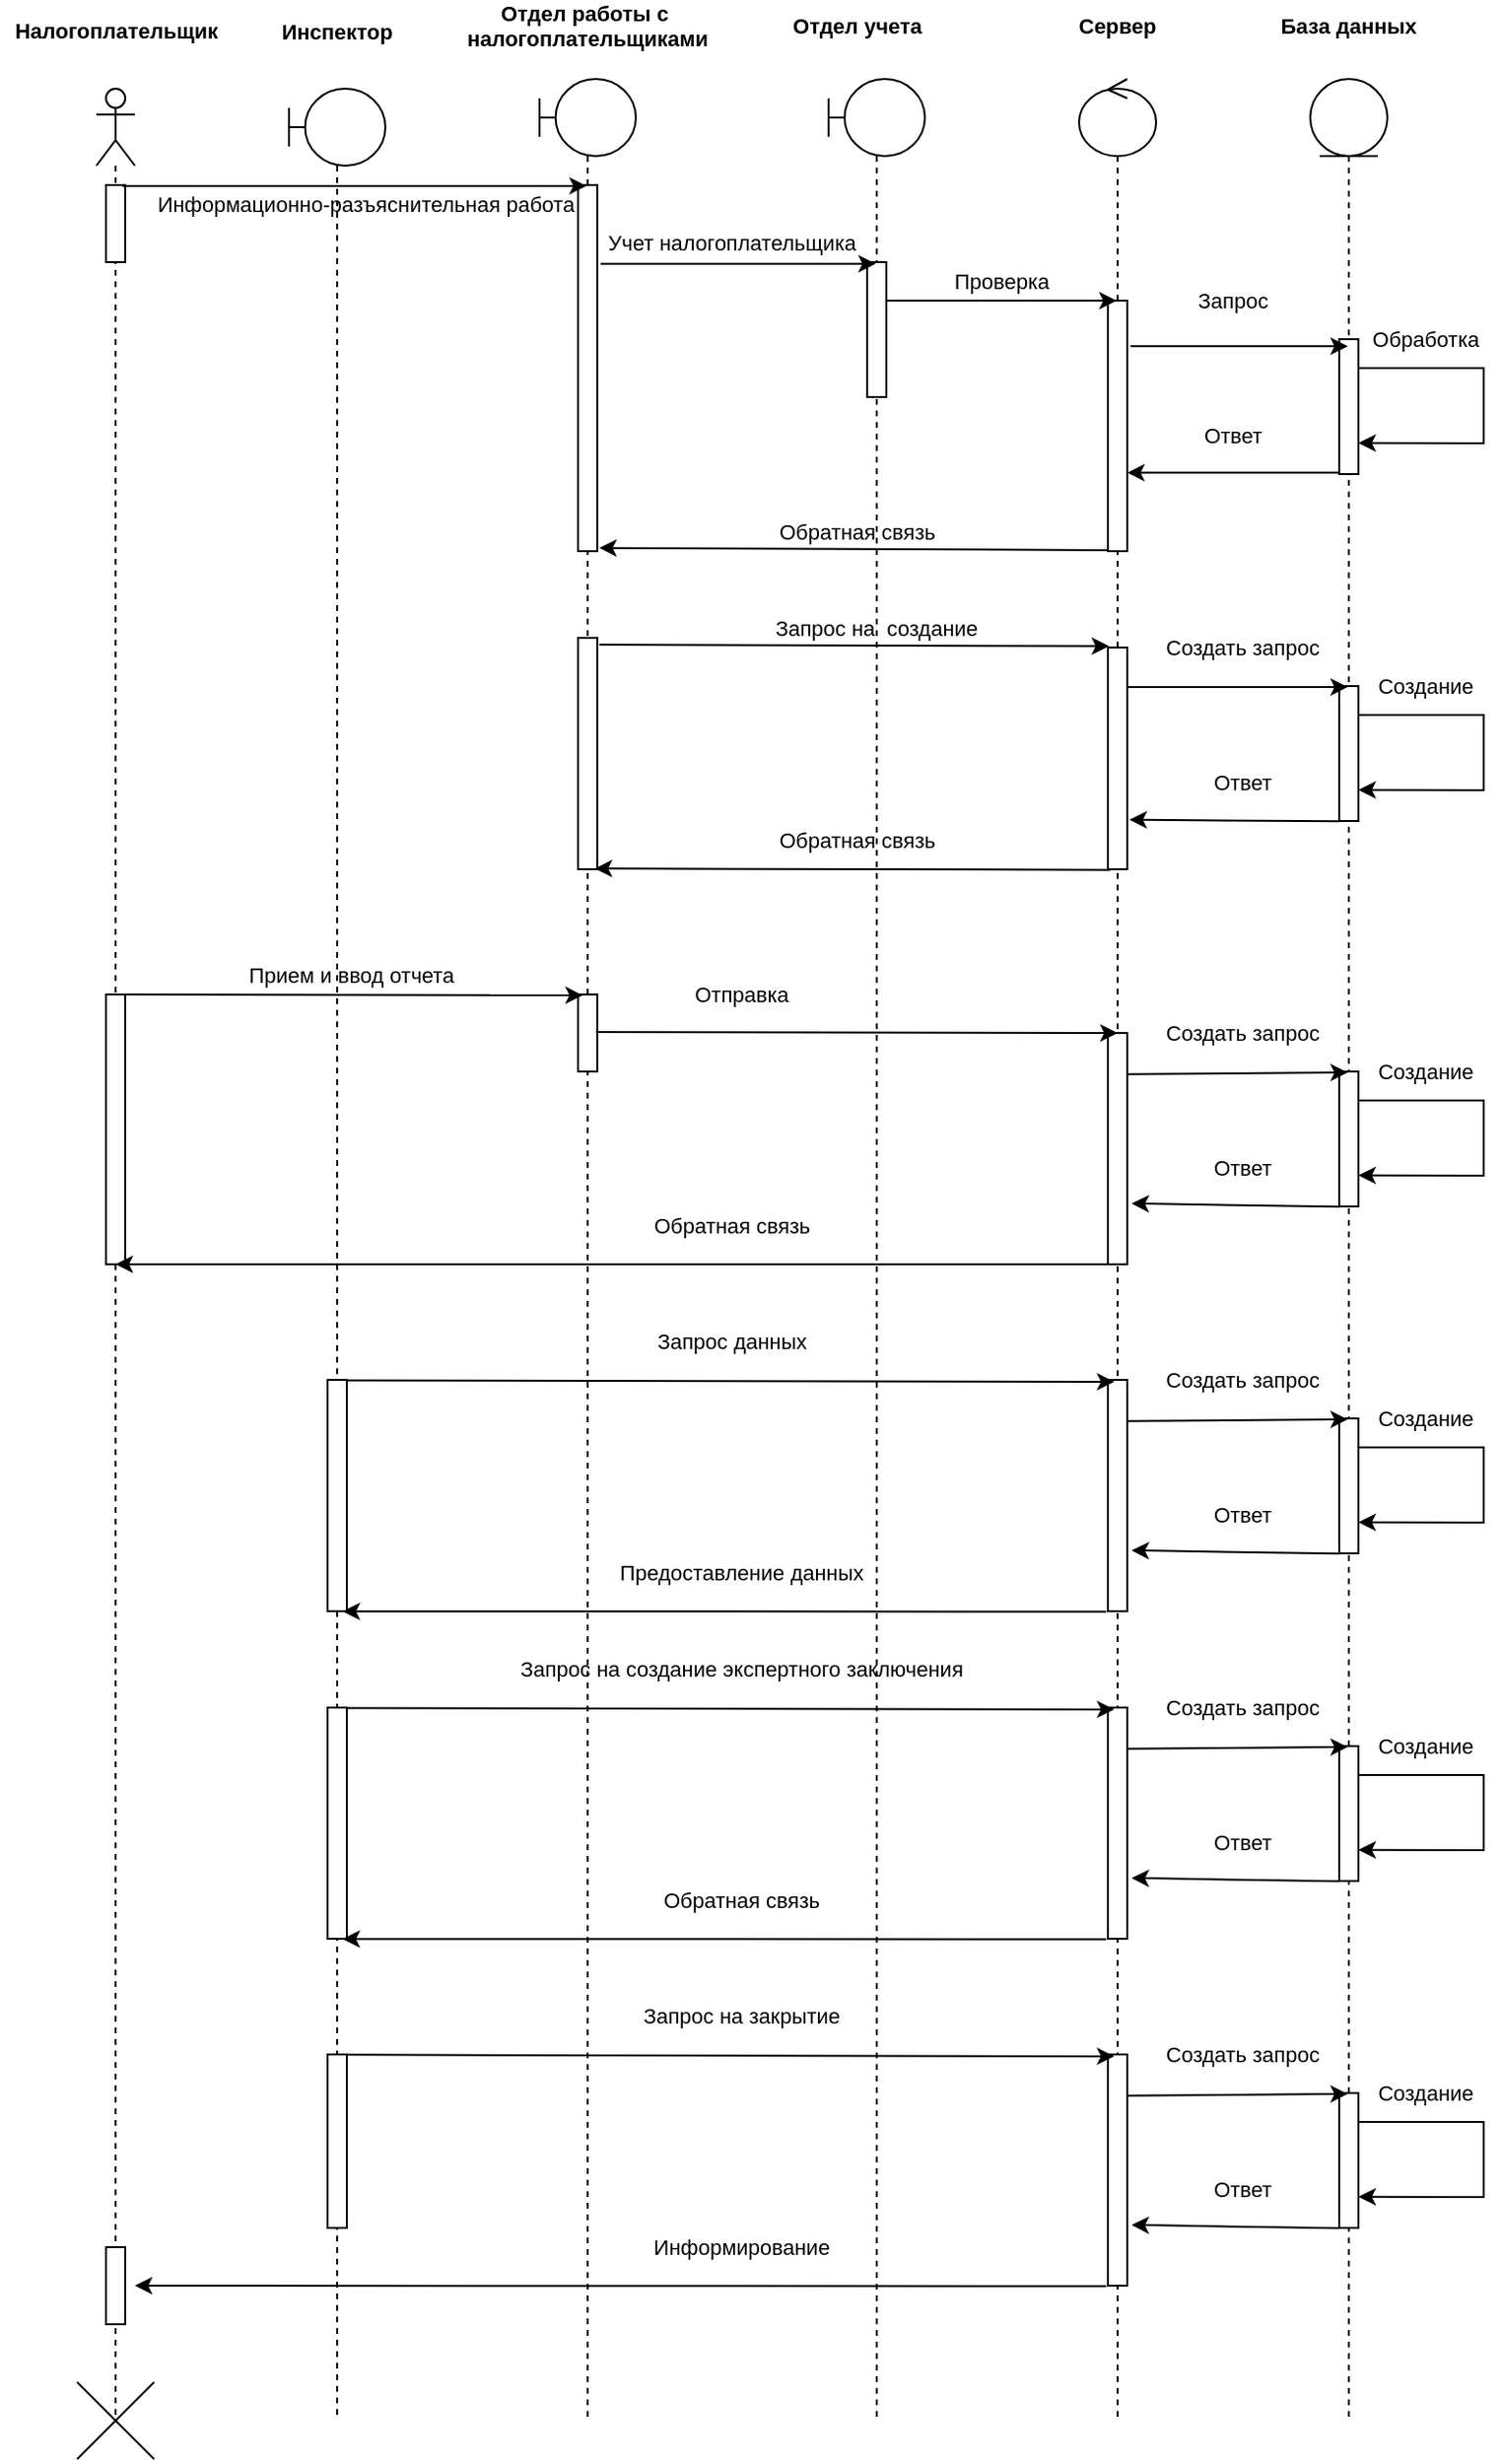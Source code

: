 <mxfile version="14.7.3" type="device"><diagram id="szcy3nR5uqCB43G-WDai" name="Page-1"><mxGraphModel dx="1422" dy="762" grid="1" gridSize="10" guides="1" tooltips="1" connect="1" arrows="1" fold="1" page="1" pageScale="1" pageWidth="827" pageHeight="1169" math="0" shadow="0"><root><mxCell id="0"/><mxCell id="1" parent="0"/><mxCell id="ODFokgujU97kJLerkF3D-6" value="" style="shape=umlLifeline;participant=umlActor;perimeter=lifelinePerimeter;whiteSpace=wrap;html=1;container=1;collapsible=0;recursiveResize=0;verticalAlign=top;spacingTop=36;outlineConnect=0;" vertex="1" parent="1"><mxGeometry x="70" y="70" width="20" height="1210" as="geometry"/></mxCell><mxCell id="ODFokgujU97kJLerkF3D-10" value="" style="shape=umlLifeline;participant=umlBoundary;perimeter=lifelinePerimeter;whiteSpace=wrap;html=1;container=1;collapsible=0;recursiveResize=0;verticalAlign=top;spacingTop=36;outlineConnect=0;" vertex="1" parent="1"><mxGeometry x="170" y="70" width="50" height="1210" as="geometry"/></mxCell><mxCell id="ODFokgujU97kJLerkF3D-11" value="" style="shape=umlLifeline;participant=umlBoundary;perimeter=lifelinePerimeter;whiteSpace=wrap;html=1;container=1;collapsible=0;recursiveResize=0;verticalAlign=top;spacingTop=36;outlineConnect=0;" vertex="1" parent="1"><mxGeometry x="300" y="65" width="50" height="1215" as="geometry"/></mxCell><mxCell id="ODFokgujU97kJLerkF3D-51" value="" style="html=1;points=[];perimeter=orthogonalPerimeter;fontSize=11;" vertex="1" parent="ODFokgujU97kJLerkF3D-11"><mxGeometry x="20" y="290" width="10" height="120" as="geometry"/></mxCell><mxCell id="ODFokgujU97kJLerkF3D-12" value="" style="shape=umlLifeline;participant=umlBoundary;perimeter=lifelinePerimeter;whiteSpace=wrap;html=1;container=1;collapsible=0;recursiveResize=0;verticalAlign=top;spacingTop=36;outlineConnect=0;" vertex="1" parent="1"><mxGeometry x="450" y="65" width="50" height="1215" as="geometry"/></mxCell><mxCell id="ODFokgujU97kJLerkF3D-13" value="" style="shape=umlLifeline;participant=umlControl;perimeter=lifelinePerimeter;whiteSpace=wrap;html=1;container=1;collapsible=0;recursiveResize=0;verticalAlign=top;spacingTop=36;outlineConnect=0;" vertex="1" parent="1"><mxGeometry x="580" y="65" width="40" height="1215" as="geometry"/></mxCell><mxCell id="ODFokgujU97kJLerkF3D-52" value="" style="html=1;points=[];perimeter=orthogonalPerimeter;fontSize=11;" vertex="1" parent="ODFokgujU97kJLerkF3D-13"><mxGeometry x="15" y="295" width="10" height="115" as="geometry"/></mxCell><mxCell id="ODFokgujU97kJLerkF3D-14" value="" style="shape=umlLifeline;participant=umlEntity;perimeter=lifelinePerimeter;whiteSpace=wrap;html=1;container=1;collapsible=0;recursiveResize=0;verticalAlign=top;spacingTop=36;outlineConnect=0;" vertex="1" parent="1"><mxGeometry x="700" y="65" width="40" height="1215" as="geometry"/></mxCell><mxCell id="ODFokgujU97kJLerkF3D-16" value="&lt;span style=&quot;font-weight: 700&quot;&gt;Налогоплательщик&lt;/span&gt;" style="text;html=1;align=center;verticalAlign=middle;resizable=0;points=[];autosize=1;strokeColor=none;fontSize=11;" vertex="1" parent="1"><mxGeometry x="20" y="30" width="120" height="20" as="geometry"/></mxCell><mxCell id="ODFokgujU97kJLerkF3D-17" value="Инспектор" style="text;align=center;fontStyle=1;verticalAlign=middle;spacingLeft=3;spacingRight=3;strokeColor=none;rotatable=0;points=[[0,0.5],[1,0.5]];portConstraint=eastwest;fontSize=11;" vertex="1" parent="1"><mxGeometry x="155" y="27" width="80" height="26" as="geometry"/></mxCell><mxCell id="ODFokgujU97kJLerkF3D-18" value="Отдел работы с &#10;налогоплательщиками" style="text;align=center;fontStyle=1;verticalAlign=middle;spacingLeft=3;spacingRight=3;strokeColor=none;rotatable=0;points=[[0,0.5],[1,0.5]];portConstraint=eastwest;fontSize=11;" vertex="1" parent="1"><mxGeometry x="285" y="24" width="80" height="26" as="geometry"/></mxCell><mxCell id="ODFokgujU97kJLerkF3D-19" value="Отдел учета" style="text;align=center;fontStyle=1;verticalAlign=middle;spacingLeft=3;spacingRight=3;strokeColor=none;rotatable=0;points=[[0,0.5],[1,0.5]];portConstraint=eastwest;fontSize=11;" vertex="1" parent="1"><mxGeometry x="425" y="24" width="80" height="26" as="geometry"/></mxCell><mxCell id="ODFokgujU97kJLerkF3D-20" value="Сервер" style="text;align=center;fontStyle=1;verticalAlign=middle;spacingLeft=3;spacingRight=3;strokeColor=none;rotatable=0;points=[[0,0.5],[1,0.5]];portConstraint=eastwest;fontSize=11;" vertex="1" parent="1"><mxGeometry x="560" y="24" width="80" height="26" as="geometry"/></mxCell><mxCell id="ODFokgujU97kJLerkF3D-21" value="База данных" style="text;align=center;fontStyle=1;verticalAlign=middle;spacingLeft=3;spacingRight=3;strokeColor=none;rotatable=0;points=[[0,0.5],[1,0.5]];portConstraint=eastwest;fontSize=11;" vertex="1" parent="1"><mxGeometry x="680" y="24" width="80" height="26" as="geometry"/></mxCell><mxCell id="ODFokgujU97kJLerkF3D-23" value="" style="html=1;points=[];perimeter=orthogonalPerimeter;fontSize=11;" vertex="1" parent="1"><mxGeometry x="75" y="120" width="10" height="40" as="geometry"/></mxCell><mxCell id="ODFokgujU97kJLerkF3D-24" value="" style="html=1;points=[];perimeter=orthogonalPerimeter;fontSize=11;" vertex="1" parent="1"><mxGeometry x="320" y="120" width="10" height="190" as="geometry"/></mxCell><mxCell id="ODFokgujU97kJLerkF3D-27" value="" style="endArrow=classic;html=1;fontSize=11;exitX=0.857;exitY=0.011;exitDx=0;exitDy=0;exitPerimeter=0;" edge="1" parent="1" source="ODFokgujU97kJLerkF3D-23" target="ODFokgujU97kJLerkF3D-11"><mxGeometry width="50" height="50" relative="1" as="geometry"><mxPoint x="310" y="280" as="sourcePoint"/><mxPoint x="360" y="230" as="targetPoint"/></mxGeometry></mxCell><mxCell id="ODFokgujU97kJLerkF3D-28" value="Информационно-разъяснительная работа" style="text;html=1;strokeColor=none;fillColor=none;align=center;verticalAlign=middle;whiteSpace=wrap;rounded=0;fontSize=11;" vertex="1" parent="1"><mxGeometry x="40" y="120" width="340" height="20" as="geometry"/></mxCell><mxCell id="ODFokgujU97kJLerkF3D-29" value="" style="html=1;points=[];perimeter=orthogonalPerimeter;fontSize=11;" vertex="1" parent="1"><mxGeometry x="470" y="160" width="10" height="70" as="geometry"/></mxCell><mxCell id="ODFokgujU97kJLerkF3D-30" value="" style="html=1;points=[];perimeter=orthogonalPerimeter;fontSize=11;" vertex="1" parent="1"><mxGeometry x="595" y="180" width="10" height="130" as="geometry"/></mxCell><mxCell id="ODFokgujU97kJLerkF3D-31" value="" style="html=1;points=[];perimeter=orthogonalPerimeter;fontSize=11;" vertex="1" parent="1"><mxGeometry x="715" y="200" width="10" height="70" as="geometry"/></mxCell><mxCell id="ODFokgujU97kJLerkF3D-33" value="" style="endArrow=classic;html=1;fontSize=11;exitX=1.167;exitY=0.215;exitDx=0;exitDy=0;exitPerimeter=0;" edge="1" parent="1" source="ODFokgujU97kJLerkF3D-24" target="ODFokgujU97kJLerkF3D-12"><mxGeometry width="50" height="50" relative="1" as="geometry"><mxPoint x="350" y="270" as="sourcePoint"/><mxPoint x="400" y="220" as="targetPoint"/></mxGeometry></mxCell><mxCell id="ODFokgujU97kJLerkF3D-36" value="Учет налогоплательщика" style="text;html=1;strokeColor=none;fillColor=none;align=center;verticalAlign=middle;whiteSpace=wrap;rounded=0;fontSize=11;" vertex="1" parent="1"><mxGeometry x="330" y="140" width="140" height="20" as="geometry"/></mxCell><mxCell id="ODFokgujU97kJLerkF3D-39" value="" style="endArrow=classic;html=1;fontSize=11;" edge="1" parent="1" target="ODFokgujU97kJLerkF3D-13"><mxGeometry width="50" height="50" relative="1" as="geometry"><mxPoint x="480" y="180" as="sourcePoint"/><mxPoint x="420" y="190" as="targetPoint"/><Array as="points"><mxPoint x="480" y="180"/><mxPoint x="520" y="180"/></Array></mxGeometry></mxCell><mxCell id="ODFokgujU97kJLerkF3D-40" value="Проверка" style="text;html=1;strokeColor=none;fillColor=none;align=center;verticalAlign=middle;whiteSpace=wrap;rounded=0;fontSize=11;" vertex="1" parent="1"><mxGeometry x="520" y="160" width="40" height="20" as="geometry"/></mxCell><mxCell id="ODFokgujU97kJLerkF3D-41" value="" style="endArrow=classic;html=1;fontSize=11;exitX=1.167;exitY=0.182;exitDx=0;exitDy=0;exitPerimeter=0;" edge="1" parent="1" source="ODFokgujU97kJLerkF3D-30" target="ODFokgujU97kJLerkF3D-14"><mxGeometry width="50" height="50" relative="1" as="geometry"><mxPoint x="460" y="240" as="sourcePoint"/><mxPoint x="510" y="190" as="targetPoint"/></mxGeometry></mxCell><mxCell id="ODFokgujU97kJLerkF3D-42" value="Запрос" style="text;html=1;strokeColor=none;fillColor=none;align=center;verticalAlign=middle;whiteSpace=wrap;rounded=0;fontSize=11;" vertex="1" parent="1"><mxGeometry x="640" y="170" width="40" height="20" as="geometry"/></mxCell><mxCell id="ODFokgujU97kJLerkF3D-44" value="" style="endArrow=classic;html=1;fontSize=11;exitX=0.96;exitY=0.214;exitDx=0;exitDy=0;exitPerimeter=0;entryX=1;entryY=0.769;entryDx=0;entryDy=0;entryPerimeter=0;rounded=0;" edge="1" parent="1" source="ODFokgujU97kJLerkF3D-31" target="ODFokgujU97kJLerkF3D-31"><mxGeometry width="50" height="50" relative="1" as="geometry"><mxPoint x="729.17" y="214.14" as="sourcePoint"/><mxPoint x="760" y="240" as="targetPoint"/><Array as="points"><mxPoint x="790" y="215"/><mxPoint x="790" y="254"/></Array></mxGeometry></mxCell><mxCell id="ODFokgujU97kJLerkF3D-45" value="Обработка" style="text;html=1;strokeColor=none;fillColor=none;align=center;verticalAlign=middle;whiteSpace=wrap;rounded=0;fontSize=11;" vertex="1" parent="1"><mxGeometry x="740" y="190" width="40" height="20" as="geometry"/></mxCell><mxCell id="ODFokgujU97kJLerkF3D-46" value="" style="endArrow=classic;html=1;fontSize=11;exitX=-0.019;exitY=0.99;exitDx=0;exitDy=0;exitPerimeter=0;" edge="1" parent="1" source="ODFokgujU97kJLerkF3D-31" target="ODFokgujU97kJLerkF3D-30"><mxGeometry width="50" height="50" relative="1" as="geometry"><mxPoint x="530" y="240" as="sourcePoint"/><mxPoint x="580" y="190" as="targetPoint"/></mxGeometry></mxCell><mxCell id="ODFokgujU97kJLerkF3D-47" value="Ответ" style="text;html=1;strokeColor=none;fillColor=none;align=center;verticalAlign=middle;whiteSpace=wrap;rounded=0;fontSize=11;" vertex="1" parent="1"><mxGeometry x="640" y="240" width="40" height="20" as="geometry"/></mxCell><mxCell id="ODFokgujU97kJLerkF3D-49" value="" style="endArrow=classic;html=1;fontSize=11;exitX=0.005;exitY=0.996;exitDx=0;exitDy=0;exitPerimeter=0;entryX=1.1;entryY=0.991;entryDx=0;entryDy=0;entryPerimeter=0;" edge="1" parent="1" source="ODFokgujU97kJLerkF3D-30" target="ODFokgujU97kJLerkF3D-24"><mxGeometry width="50" height="50" relative="1" as="geometry"><mxPoint x="550" y="300" as="sourcePoint"/><mxPoint x="350" y="289" as="targetPoint"/></mxGeometry></mxCell><mxCell id="ODFokgujU97kJLerkF3D-50" value="Обратная связь" style="text;html=1;strokeColor=none;fillColor=none;align=center;verticalAlign=middle;whiteSpace=wrap;rounded=0;fontSize=11;" vertex="1" parent="1"><mxGeometry x="412" y="290" width="106" height="20" as="geometry"/></mxCell><mxCell id="ODFokgujU97kJLerkF3D-53" value="" style="html=1;points=[];perimeter=orthogonalPerimeter;fontSize=11;" vertex="1" parent="1"><mxGeometry x="715" y="380" width="10" height="70" as="geometry"/></mxCell><mxCell id="ODFokgujU97kJLerkF3D-54" value="" style="endArrow=classic;html=1;fontSize=11;exitX=0.96;exitY=0.214;exitDx=0;exitDy=0;exitPerimeter=0;entryX=1;entryY=0.769;entryDx=0;entryDy=0;entryPerimeter=0;rounded=0;" edge="1" parent="1" source="ODFokgujU97kJLerkF3D-53" target="ODFokgujU97kJLerkF3D-53"><mxGeometry width="50" height="50" relative="1" as="geometry"><mxPoint x="729.17" y="394.14" as="sourcePoint"/><mxPoint x="760" y="420" as="targetPoint"/><Array as="points"><mxPoint x="790" y="395"/><mxPoint x="790" y="434"/></Array></mxGeometry></mxCell><mxCell id="ODFokgujU97kJLerkF3D-55" value="Создание" style="text;html=1;strokeColor=none;fillColor=none;align=center;verticalAlign=middle;whiteSpace=wrap;rounded=0;fontSize=11;" vertex="1" parent="1"><mxGeometry x="740" y="370" width="40" height="20" as="geometry"/></mxCell><mxCell id="ODFokgujU97kJLerkF3D-56" value="" style="endArrow=classic;html=1;fontSize=11;entryX=0.057;entryY=-0.006;entryDx=0;entryDy=0;entryPerimeter=0;exitX=1.116;exitY=0.029;exitDx=0;exitDy=0;exitPerimeter=0;" edge="1" parent="1" source="ODFokgujU97kJLerkF3D-51" target="ODFokgujU97kJLerkF3D-52"><mxGeometry width="50" height="50" relative="1" as="geometry"><mxPoint x="370" y="359" as="sourcePoint"/><mxPoint x="660" y="330" as="targetPoint"/></mxGeometry></mxCell><mxCell id="ODFokgujU97kJLerkF3D-57" value="" style="endArrow=classic;html=1;fontSize=11;exitX=0.971;exitY=0.178;exitDx=0;exitDy=0;exitPerimeter=0;" edge="1" parent="1" source="ODFokgujU97kJLerkF3D-52" target="ODFokgujU97kJLerkF3D-14"><mxGeometry width="50" height="50" relative="1" as="geometry"><mxPoint x="610" y="380" as="sourcePoint"/><mxPoint x="660" y="330" as="targetPoint"/></mxGeometry></mxCell><mxCell id="ODFokgujU97kJLerkF3D-58" value="Создать запрос" style="text;html=1;strokeColor=none;fillColor=none;align=center;verticalAlign=middle;whiteSpace=wrap;rounded=0;fontSize=11;" vertex="1" parent="1"><mxGeometry x="610" y="350" width="110" height="20" as="geometry"/></mxCell><mxCell id="ODFokgujU97kJLerkF3D-59" value="Запрос на&amp;nbsp; создание" style="text;html=1;strokeColor=none;fillColor=none;align=center;verticalAlign=middle;whiteSpace=wrap;rounded=0;fontSize=11;" vertex="1" parent="1"><mxGeometry x="390" y="340" width="170" height="20" as="geometry"/></mxCell><mxCell id="ODFokgujU97kJLerkF3D-60" value="" style="endArrow=classic;html=1;fontSize=11;exitX=0;exitY=1.002;exitDx=0;exitDy=0;exitPerimeter=0;entryX=1.12;entryY=0.777;entryDx=0;entryDy=0;entryPerimeter=0;" edge="1" parent="1" source="ODFokgujU97kJLerkF3D-53" target="ODFokgujU97kJLerkF3D-52"><mxGeometry width="50" height="50" relative="1" as="geometry"><mxPoint x="610" y="360" as="sourcePoint"/><mxPoint x="660" y="310" as="targetPoint"/></mxGeometry></mxCell><mxCell id="ODFokgujU97kJLerkF3D-61" value="Ответ" style="text;html=1;strokeColor=none;fillColor=none;align=center;verticalAlign=middle;whiteSpace=wrap;rounded=0;fontSize=11;" vertex="1" parent="1"><mxGeometry x="645" y="420" width="40" height="20" as="geometry"/></mxCell><mxCell id="ODFokgujU97kJLerkF3D-62" value="" style="endArrow=classic;html=1;fontSize=11;exitX=0.124;exitY=1.003;exitDx=0;exitDy=0;exitPerimeter=0;entryX=0.867;entryY=0.997;entryDx=0;entryDy=0;entryPerimeter=0;" edge="1" parent="1" source="ODFokgujU97kJLerkF3D-52" target="ODFokgujU97kJLerkF3D-51"><mxGeometry width="50" height="50" relative="1" as="geometry"><mxPoint x="340" y="370" as="sourcePoint"/><mxPoint x="360" y="474" as="targetPoint"/></mxGeometry></mxCell><mxCell id="ODFokgujU97kJLerkF3D-63" value="Обратная связь" style="text;html=1;strokeColor=none;fillColor=none;align=center;verticalAlign=middle;whiteSpace=wrap;rounded=0;fontSize=11;" vertex="1" parent="1"><mxGeometry x="405" y="450" width="120" height="20" as="geometry"/></mxCell><mxCell id="ODFokgujU97kJLerkF3D-64" value="" style="html=1;points=[];perimeter=orthogonalPerimeter;fontSize=11;" vertex="1" parent="1"><mxGeometry x="75" y="540" width="10" height="140" as="geometry"/></mxCell><mxCell id="ODFokgujU97kJLerkF3D-65" value="" style="html=1;points=[];perimeter=orthogonalPerimeter;fontSize=11;" vertex="1" parent="1"><mxGeometry x="320" y="540" width="10" height="40" as="geometry"/></mxCell><mxCell id="ODFokgujU97kJLerkF3D-66" value="" style="html=1;points=[];perimeter=orthogonalPerimeter;fontSize=11;" vertex="1" parent="1"><mxGeometry x="595" y="560" width="10" height="120" as="geometry"/></mxCell><mxCell id="ODFokgujU97kJLerkF3D-67" value="" style="html=1;points=[];perimeter=orthogonalPerimeter;fontSize=11;" vertex="1" parent="1"><mxGeometry x="715" y="580" width="10" height="70" as="geometry"/></mxCell><mxCell id="ODFokgujU97kJLerkF3D-68" value="" style="endArrow=classic;html=1;fontSize=11;exitX=0.96;exitY=0.214;exitDx=0;exitDy=0;exitPerimeter=0;entryX=1;entryY=0.769;entryDx=0;entryDy=0;entryPerimeter=0;rounded=0;" edge="1" parent="1" source="ODFokgujU97kJLerkF3D-67" target="ODFokgujU97kJLerkF3D-67"><mxGeometry width="50" height="50" relative="1" as="geometry"><mxPoint x="729.17" y="594.14" as="sourcePoint"/><mxPoint x="760" y="620" as="targetPoint"/><Array as="points"><mxPoint x="790" y="595"/><mxPoint x="790" y="634"/></Array></mxGeometry></mxCell><mxCell id="ODFokgujU97kJLerkF3D-69" value="Создание" style="text;html=1;strokeColor=none;fillColor=none;align=center;verticalAlign=middle;whiteSpace=wrap;rounded=0;fontSize=11;" vertex="1" parent="1"><mxGeometry x="740" y="570" width="40" height="20" as="geometry"/></mxCell><mxCell id="ODFokgujU97kJLerkF3D-70" value="" style="endArrow=classic;html=1;fontSize=11;exitX=0.971;exitY=0.178;exitDx=0;exitDy=0;exitPerimeter=0;" edge="1" parent="1" source="ODFokgujU97kJLerkF3D-66"><mxGeometry width="50" height="50" relative="1" as="geometry"><mxPoint x="610" y="580" as="sourcePoint"/><mxPoint x="719.5" y="580.47" as="targetPoint"/></mxGeometry></mxCell><mxCell id="ODFokgujU97kJLerkF3D-71" value="Создать запрос" style="text;html=1;strokeColor=none;fillColor=none;align=center;verticalAlign=middle;whiteSpace=wrap;rounded=0;fontSize=11;" vertex="1" parent="1"><mxGeometry x="610" y="550" width="110" height="20" as="geometry"/></mxCell><mxCell id="ODFokgujU97kJLerkF3D-72" value="" style="endArrow=classic;html=1;fontSize=11;exitX=0;exitY=1.002;exitDx=0;exitDy=0;exitPerimeter=0;entryX=1.228;entryY=0.737;entryDx=0;entryDy=0;entryPerimeter=0;" edge="1" parent="1" source="ODFokgujU97kJLerkF3D-67" target="ODFokgujU97kJLerkF3D-66"><mxGeometry width="50" height="50" relative="1" as="geometry"><mxPoint x="610" y="560" as="sourcePoint"/><mxPoint x="660" y="510" as="targetPoint"/></mxGeometry></mxCell><mxCell id="ODFokgujU97kJLerkF3D-73" value="Ответ" style="text;html=1;strokeColor=none;fillColor=none;align=center;verticalAlign=middle;whiteSpace=wrap;rounded=0;fontSize=11;" vertex="1" parent="1"><mxGeometry x="645" y="620" width="40" height="20" as="geometry"/></mxCell><mxCell id="ODFokgujU97kJLerkF3D-74" value="" style="endArrow=classic;html=1;fontSize=11;entryX=0.243;entryY=0.011;entryDx=0;entryDy=0;entryPerimeter=0;" edge="1" parent="1" target="ODFokgujU97kJLerkF3D-65"><mxGeometry width="50" height="50" relative="1" as="geometry"><mxPoint x="84" y="540" as="sourcePoint"/><mxPoint x="370" y="550" as="targetPoint"/></mxGeometry></mxCell><mxCell id="ODFokgujU97kJLerkF3D-75" value="" style="endArrow=classic;html=1;fontSize=11;exitX=0.934;exitY=0.488;exitDx=0;exitDy=0;exitPerimeter=0;" edge="1" parent="1" source="ODFokgujU97kJLerkF3D-65"><mxGeometry width="50" height="50" relative="1" as="geometry"><mxPoint x="340" y="590" as="sourcePoint"/><mxPoint x="600" y="560" as="targetPoint"/></mxGeometry></mxCell><mxCell id="ODFokgujU97kJLerkF3D-76" value="" style="endArrow=classic;html=1;fontSize=11;" edge="1" parent="1" source="ODFokgujU97kJLerkF3D-13" target="ODFokgujU97kJLerkF3D-6"><mxGeometry width="50" height="50" relative="1" as="geometry"><mxPoint x="570" y="690" as="sourcePoint"/><mxPoint x="390" y="540" as="targetPoint"/><Array as="points"><mxPoint x="500" y="680"/></Array></mxGeometry></mxCell><mxCell id="ODFokgujU97kJLerkF3D-77" value="Прием и ввод отчета" style="text;html=1;strokeColor=none;fillColor=none;align=center;verticalAlign=middle;whiteSpace=wrap;rounded=0;fontSize=11;" vertex="1" parent="1"><mxGeometry x="115" y="520" width="175" height="20" as="geometry"/></mxCell><mxCell id="ODFokgujU97kJLerkF3D-78" value="Отправка" style="text;html=1;strokeColor=none;fillColor=none;align=center;verticalAlign=middle;whiteSpace=wrap;rounded=0;fontSize=11;" vertex="1" parent="1"><mxGeometry x="385" y="530" width="40" height="20" as="geometry"/></mxCell><mxCell id="ODFokgujU97kJLerkF3D-79" value="Обратная связь" style="text;html=1;strokeColor=none;fillColor=none;align=center;verticalAlign=middle;whiteSpace=wrap;rounded=0;fontSize=11;" vertex="1" parent="1"><mxGeometry x="340" y="650" width="120" height="20" as="geometry"/></mxCell><mxCell id="ODFokgujU97kJLerkF3D-80" value="" style="html=1;points=[];perimeter=orthogonalPerimeter;fontSize=11;" vertex="1" parent="1"><mxGeometry x="190" y="740" width="10" height="120" as="geometry"/></mxCell><mxCell id="ODFokgujU97kJLerkF3D-82" value="" style="html=1;points=[];perimeter=orthogonalPerimeter;fontSize=11;" vertex="1" parent="1"><mxGeometry x="595" y="740" width="10" height="120" as="geometry"/></mxCell><mxCell id="ODFokgujU97kJLerkF3D-83" value="" style="html=1;points=[];perimeter=orthogonalPerimeter;fontSize=11;" vertex="1" parent="1"><mxGeometry x="715" y="760" width="10" height="70" as="geometry"/></mxCell><mxCell id="ODFokgujU97kJLerkF3D-84" value="" style="endArrow=classic;html=1;fontSize=11;exitX=0.96;exitY=0.214;exitDx=0;exitDy=0;exitPerimeter=0;entryX=1;entryY=0.769;entryDx=0;entryDy=0;entryPerimeter=0;rounded=0;" edge="1" parent="1" source="ODFokgujU97kJLerkF3D-83" target="ODFokgujU97kJLerkF3D-83"><mxGeometry width="50" height="50" relative="1" as="geometry"><mxPoint x="729.17" y="774.14" as="sourcePoint"/><mxPoint x="760" y="800" as="targetPoint"/><Array as="points"><mxPoint x="790" y="775"/><mxPoint x="790" y="814"/></Array></mxGeometry></mxCell><mxCell id="ODFokgujU97kJLerkF3D-85" value="Создание" style="text;html=1;strokeColor=none;fillColor=none;align=center;verticalAlign=middle;whiteSpace=wrap;rounded=0;fontSize=11;" vertex="1" parent="1"><mxGeometry x="740" y="750" width="40" height="20" as="geometry"/></mxCell><mxCell id="ODFokgujU97kJLerkF3D-86" value="" style="endArrow=classic;html=1;fontSize=11;exitX=0.971;exitY=0.178;exitDx=0;exitDy=0;exitPerimeter=0;" edge="1" parent="1" source="ODFokgujU97kJLerkF3D-82"><mxGeometry width="50" height="50" relative="1" as="geometry"><mxPoint x="610" y="760" as="sourcePoint"/><mxPoint x="719.5" y="760.47" as="targetPoint"/></mxGeometry></mxCell><mxCell id="ODFokgujU97kJLerkF3D-87" value="Создать запрос" style="text;html=1;strokeColor=none;fillColor=none;align=center;verticalAlign=middle;whiteSpace=wrap;rounded=0;fontSize=11;" vertex="1" parent="1"><mxGeometry x="610" y="730" width="110" height="20" as="geometry"/></mxCell><mxCell id="ODFokgujU97kJLerkF3D-88" value="" style="endArrow=classic;html=1;fontSize=11;exitX=0;exitY=1.002;exitDx=0;exitDy=0;exitPerimeter=0;entryX=1.228;entryY=0.737;entryDx=0;entryDy=0;entryPerimeter=0;" edge="1" parent="1" source="ODFokgujU97kJLerkF3D-83" target="ODFokgujU97kJLerkF3D-82"><mxGeometry width="50" height="50" relative="1" as="geometry"><mxPoint x="610" y="740" as="sourcePoint"/><mxPoint x="660" y="690" as="targetPoint"/></mxGeometry></mxCell><mxCell id="ODFokgujU97kJLerkF3D-89" value="Ответ" style="text;html=1;strokeColor=none;fillColor=none;align=center;verticalAlign=middle;whiteSpace=wrap;rounded=0;fontSize=11;" vertex="1" parent="1"><mxGeometry x="645" y="800" width="40" height="20" as="geometry"/></mxCell><mxCell id="ODFokgujU97kJLerkF3D-91" value="" style="endArrow=classic;html=1;fontSize=11;exitX=-0.083;exitY=1.002;exitDx=0;exitDy=0;exitPerimeter=0;entryX=0.779;entryY=1.001;entryDx=0;entryDy=0;entryPerimeter=0;" edge="1" parent="1" source="ODFokgujU97kJLerkF3D-82" target="ODFokgujU97kJLerkF3D-80"><mxGeometry width="50" height="50" relative="1" as="geometry"><mxPoint x="460" y="830" as="sourcePoint"/><mxPoint x="510" y="780" as="targetPoint"/></mxGeometry></mxCell><mxCell id="ODFokgujU97kJLerkF3D-92" value="" style="endArrow=classic;html=1;fontSize=11;exitX=1.038;exitY=0.002;exitDx=0;exitDy=0;exitPerimeter=0;entryX=0.333;entryY=0.008;entryDx=0;entryDy=0;entryPerimeter=0;" edge="1" parent="1" source="ODFokgujU97kJLerkF3D-80" target="ODFokgujU97kJLerkF3D-82"><mxGeometry width="50" height="50" relative="1" as="geometry"><mxPoint x="460" y="830" as="sourcePoint"/><mxPoint x="510" y="780" as="targetPoint"/></mxGeometry></mxCell><mxCell id="ODFokgujU97kJLerkF3D-93" value="Запрос данных" style="text;html=1;strokeColor=none;fillColor=none;align=center;verticalAlign=middle;whiteSpace=wrap;rounded=0;fontSize=11;" vertex="1" parent="1"><mxGeometry x="350" y="710" width="100" height="20" as="geometry"/></mxCell><mxCell id="ODFokgujU97kJLerkF3D-94" value="Предоставление данных" style="text;html=1;strokeColor=none;fillColor=none;align=center;verticalAlign=middle;whiteSpace=wrap;rounded=0;fontSize=11;" vertex="1" parent="1"><mxGeometry x="330" y="830" width="150" height="20" as="geometry"/></mxCell><mxCell id="ODFokgujU97kJLerkF3D-121" value="" style="html=1;points=[];perimeter=orthogonalPerimeter;fontSize=11;" vertex="1" parent="1"><mxGeometry x="190" y="910" width="10" height="120" as="geometry"/></mxCell><mxCell id="ODFokgujU97kJLerkF3D-122" value="" style="html=1;points=[];perimeter=orthogonalPerimeter;fontSize=11;" vertex="1" parent="1"><mxGeometry x="595" y="910" width="10" height="120" as="geometry"/></mxCell><mxCell id="ODFokgujU97kJLerkF3D-123" value="" style="html=1;points=[];perimeter=orthogonalPerimeter;fontSize=11;" vertex="1" parent="1"><mxGeometry x="715" y="930" width="10" height="70" as="geometry"/></mxCell><mxCell id="ODFokgujU97kJLerkF3D-124" value="" style="endArrow=classic;html=1;fontSize=11;exitX=0.96;exitY=0.214;exitDx=0;exitDy=0;exitPerimeter=0;entryX=1;entryY=0.769;entryDx=0;entryDy=0;entryPerimeter=0;rounded=0;" edge="1" parent="1" source="ODFokgujU97kJLerkF3D-123" target="ODFokgujU97kJLerkF3D-123"><mxGeometry width="50" height="50" relative="1" as="geometry"><mxPoint x="729.17" y="944.14" as="sourcePoint"/><mxPoint x="760" y="970" as="targetPoint"/><Array as="points"><mxPoint x="790" y="945"/><mxPoint x="790" y="984"/></Array></mxGeometry></mxCell><mxCell id="ODFokgujU97kJLerkF3D-125" value="Создание" style="text;html=1;strokeColor=none;fillColor=none;align=center;verticalAlign=middle;whiteSpace=wrap;rounded=0;fontSize=11;" vertex="1" parent="1"><mxGeometry x="740" y="920" width="40" height="20" as="geometry"/></mxCell><mxCell id="ODFokgujU97kJLerkF3D-126" value="" style="endArrow=classic;html=1;fontSize=11;exitX=0.971;exitY=0.178;exitDx=0;exitDy=0;exitPerimeter=0;" edge="1" parent="1" source="ODFokgujU97kJLerkF3D-122"><mxGeometry width="50" height="50" relative="1" as="geometry"><mxPoint x="610" y="930" as="sourcePoint"/><mxPoint x="719.5" y="930.47" as="targetPoint"/></mxGeometry></mxCell><mxCell id="ODFokgujU97kJLerkF3D-127" value="Создать запрос" style="text;html=1;strokeColor=none;fillColor=none;align=center;verticalAlign=middle;whiteSpace=wrap;rounded=0;fontSize=11;" vertex="1" parent="1"><mxGeometry x="610" y="900" width="110" height="20" as="geometry"/></mxCell><mxCell id="ODFokgujU97kJLerkF3D-128" value="" style="endArrow=classic;html=1;fontSize=11;exitX=0;exitY=1.002;exitDx=0;exitDy=0;exitPerimeter=0;entryX=1.228;entryY=0.737;entryDx=0;entryDy=0;entryPerimeter=0;" edge="1" parent="1" source="ODFokgujU97kJLerkF3D-123" target="ODFokgujU97kJLerkF3D-122"><mxGeometry width="50" height="50" relative="1" as="geometry"><mxPoint x="610" y="910" as="sourcePoint"/><mxPoint x="660" y="860" as="targetPoint"/></mxGeometry></mxCell><mxCell id="ODFokgujU97kJLerkF3D-129" value="Ответ" style="text;html=1;strokeColor=none;fillColor=none;align=center;verticalAlign=middle;whiteSpace=wrap;rounded=0;fontSize=11;" vertex="1" parent="1"><mxGeometry x="645" y="970" width="40" height="20" as="geometry"/></mxCell><mxCell id="ODFokgujU97kJLerkF3D-130" value="" style="endArrow=classic;html=1;fontSize=11;exitX=-0.083;exitY=1.002;exitDx=0;exitDy=0;exitPerimeter=0;entryX=0.779;entryY=1.001;entryDx=0;entryDy=0;entryPerimeter=0;" edge="1" parent="1" source="ODFokgujU97kJLerkF3D-122" target="ODFokgujU97kJLerkF3D-121"><mxGeometry width="50" height="50" relative="1" as="geometry"><mxPoint x="460" y="1000" as="sourcePoint"/><mxPoint x="510" y="950" as="targetPoint"/></mxGeometry></mxCell><mxCell id="ODFokgujU97kJLerkF3D-131" value="" style="endArrow=classic;html=1;fontSize=11;exitX=1.038;exitY=0.002;exitDx=0;exitDy=0;exitPerimeter=0;entryX=0.333;entryY=0.008;entryDx=0;entryDy=0;entryPerimeter=0;" edge="1" parent="1" source="ODFokgujU97kJLerkF3D-121" target="ODFokgujU97kJLerkF3D-122"><mxGeometry width="50" height="50" relative="1" as="geometry"><mxPoint x="460" y="1000" as="sourcePoint"/><mxPoint x="510" y="950" as="targetPoint"/></mxGeometry></mxCell><mxCell id="ODFokgujU97kJLerkF3D-132" value="Запрос на создание экспертного заключения" style="text;html=1;strokeColor=none;fillColor=none;align=center;verticalAlign=middle;whiteSpace=wrap;rounded=0;fontSize=11;" vertex="1" parent="1"><mxGeometry x="260" y="880" width="290" height="20" as="geometry"/></mxCell><mxCell id="ODFokgujU97kJLerkF3D-133" value="Обратная связь" style="text;html=1;strokeColor=none;fillColor=none;align=center;verticalAlign=middle;whiteSpace=wrap;rounded=0;fontSize=11;" vertex="1" parent="1"><mxGeometry x="330" y="1000" width="150" height="20" as="geometry"/></mxCell><mxCell id="ODFokgujU97kJLerkF3D-147" value="" style="html=1;points=[];perimeter=orthogonalPerimeter;fontSize=11;" vertex="1" parent="1"><mxGeometry x="190" y="1090" width="10" height="90" as="geometry"/></mxCell><mxCell id="ODFokgujU97kJLerkF3D-148" value="" style="html=1;points=[];perimeter=orthogonalPerimeter;fontSize=11;" vertex="1" parent="1"><mxGeometry x="595" y="1090" width="10" height="120" as="geometry"/></mxCell><mxCell id="ODFokgujU97kJLerkF3D-149" value="" style="html=1;points=[];perimeter=orthogonalPerimeter;fontSize=11;" vertex="1" parent="1"><mxGeometry x="715" y="1110" width="10" height="70" as="geometry"/></mxCell><mxCell id="ODFokgujU97kJLerkF3D-150" value="" style="endArrow=classic;html=1;fontSize=11;exitX=0.96;exitY=0.214;exitDx=0;exitDy=0;exitPerimeter=0;entryX=1;entryY=0.769;entryDx=0;entryDy=0;entryPerimeter=0;rounded=0;" edge="1" parent="1" source="ODFokgujU97kJLerkF3D-149" target="ODFokgujU97kJLerkF3D-149"><mxGeometry width="50" height="50" relative="1" as="geometry"><mxPoint x="729.17" y="1124.14" as="sourcePoint"/><mxPoint x="760" y="1150" as="targetPoint"/><Array as="points"><mxPoint x="790" y="1125"/><mxPoint x="790" y="1164"/></Array></mxGeometry></mxCell><mxCell id="ODFokgujU97kJLerkF3D-151" value="Создание" style="text;html=1;strokeColor=none;fillColor=none;align=center;verticalAlign=middle;whiteSpace=wrap;rounded=0;fontSize=11;" vertex="1" parent="1"><mxGeometry x="740" y="1100" width="40" height="20" as="geometry"/></mxCell><mxCell id="ODFokgujU97kJLerkF3D-152" value="" style="endArrow=classic;html=1;fontSize=11;exitX=0.971;exitY=0.178;exitDx=0;exitDy=0;exitPerimeter=0;" edge="1" parent="1" source="ODFokgujU97kJLerkF3D-148"><mxGeometry width="50" height="50" relative="1" as="geometry"><mxPoint x="610" y="1110" as="sourcePoint"/><mxPoint x="719.5" y="1110.47" as="targetPoint"/></mxGeometry></mxCell><mxCell id="ODFokgujU97kJLerkF3D-153" value="Создать запрос" style="text;html=1;strokeColor=none;fillColor=none;align=center;verticalAlign=middle;whiteSpace=wrap;rounded=0;fontSize=11;" vertex="1" parent="1"><mxGeometry x="610" y="1080" width="110" height="20" as="geometry"/></mxCell><mxCell id="ODFokgujU97kJLerkF3D-154" value="" style="endArrow=classic;html=1;fontSize=11;exitX=0;exitY=1.002;exitDx=0;exitDy=0;exitPerimeter=0;entryX=1.228;entryY=0.737;entryDx=0;entryDy=0;entryPerimeter=0;" edge="1" parent="1" source="ODFokgujU97kJLerkF3D-149" target="ODFokgujU97kJLerkF3D-148"><mxGeometry width="50" height="50" relative="1" as="geometry"><mxPoint x="610" y="1090" as="sourcePoint"/><mxPoint x="660" y="1040" as="targetPoint"/></mxGeometry></mxCell><mxCell id="ODFokgujU97kJLerkF3D-155" value="Ответ" style="text;html=1;strokeColor=none;fillColor=none;align=center;verticalAlign=middle;whiteSpace=wrap;rounded=0;fontSize=11;" vertex="1" parent="1"><mxGeometry x="645" y="1150" width="40" height="20" as="geometry"/></mxCell><mxCell id="ODFokgujU97kJLerkF3D-156" value="" style="endArrow=classic;html=1;fontSize=11;exitX=-0.083;exitY=1.002;exitDx=0;exitDy=0;exitPerimeter=0;" edge="1" parent="1" source="ODFokgujU97kJLerkF3D-148"><mxGeometry width="50" height="50" relative="1" as="geometry"><mxPoint x="460" y="1180" as="sourcePoint"/><mxPoint x="90" y="1210" as="targetPoint"/></mxGeometry></mxCell><mxCell id="ODFokgujU97kJLerkF3D-157" value="" style="endArrow=classic;html=1;fontSize=11;exitX=1.038;exitY=0.002;exitDx=0;exitDy=0;exitPerimeter=0;entryX=0.333;entryY=0.008;entryDx=0;entryDy=0;entryPerimeter=0;" edge="1" parent="1" source="ODFokgujU97kJLerkF3D-147" target="ODFokgujU97kJLerkF3D-148"><mxGeometry width="50" height="50" relative="1" as="geometry"><mxPoint x="460" y="1180" as="sourcePoint"/><mxPoint x="510" y="1130" as="targetPoint"/></mxGeometry></mxCell><mxCell id="ODFokgujU97kJLerkF3D-158" value="Запрос на закрытие" style="text;html=1;strokeColor=none;fillColor=none;align=center;verticalAlign=middle;whiteSpace=wrap;rounded=0;fontSize=11;" vertex="1" parent="1"><mxGeometry x="330" y="1060" width="150" height="20" as="geometry"/></mxCell><mxCell id="ODFokgujU97kJLerkF3D-159" value="Информирование" style="text;html=1;strokeColor=none;fillColor=none;align=center;verticalAlign=middle;whiteSpace=wrap;rounded=0;fontSize=11;" vertex="1" parent="1"><mxGeometry x="330" y="1180" width="150" height="20" as="geometry"/></mxCell><mxCell id="ODFokgujU97kJLerkF3D-160" value="" style="html=1;points=[];perimeter=orthogonalPerimeter;fontSize=11;" vertex="1" parent="1"><mxGeometry x="75" y="1190" width="10" height="40" as="geometry"/></mxCell><mxCell id="ODFokgujU97kJLerkF3D-161" value="" style="endArrow=none;html=1;fontSize=11;" edge="1" parent="1"><mxGeometry width="50" height="50" relative="1" as="geometry"><mxPoint x="60" y="1300" as="sourcePoint"/><mxPoint x="100" y="1260" as="targetPoint"/></mxGeometry></mxCell><mxCell id="ODFokgujU97kJLerkF3D-162" value="" style="endArrow=none;html=1;fontSize=11;" edge="1" parent="1"><mxGeometry width="50" height="50" relative="1" as="geometry"><mxPoint x="60" y="1260" as="sourcePoint"/><mxPoint x="100" y="1300" as="targetPoint"/></mxGeometry></mxCell></root></mxGraphModel></diagram></mxfile>